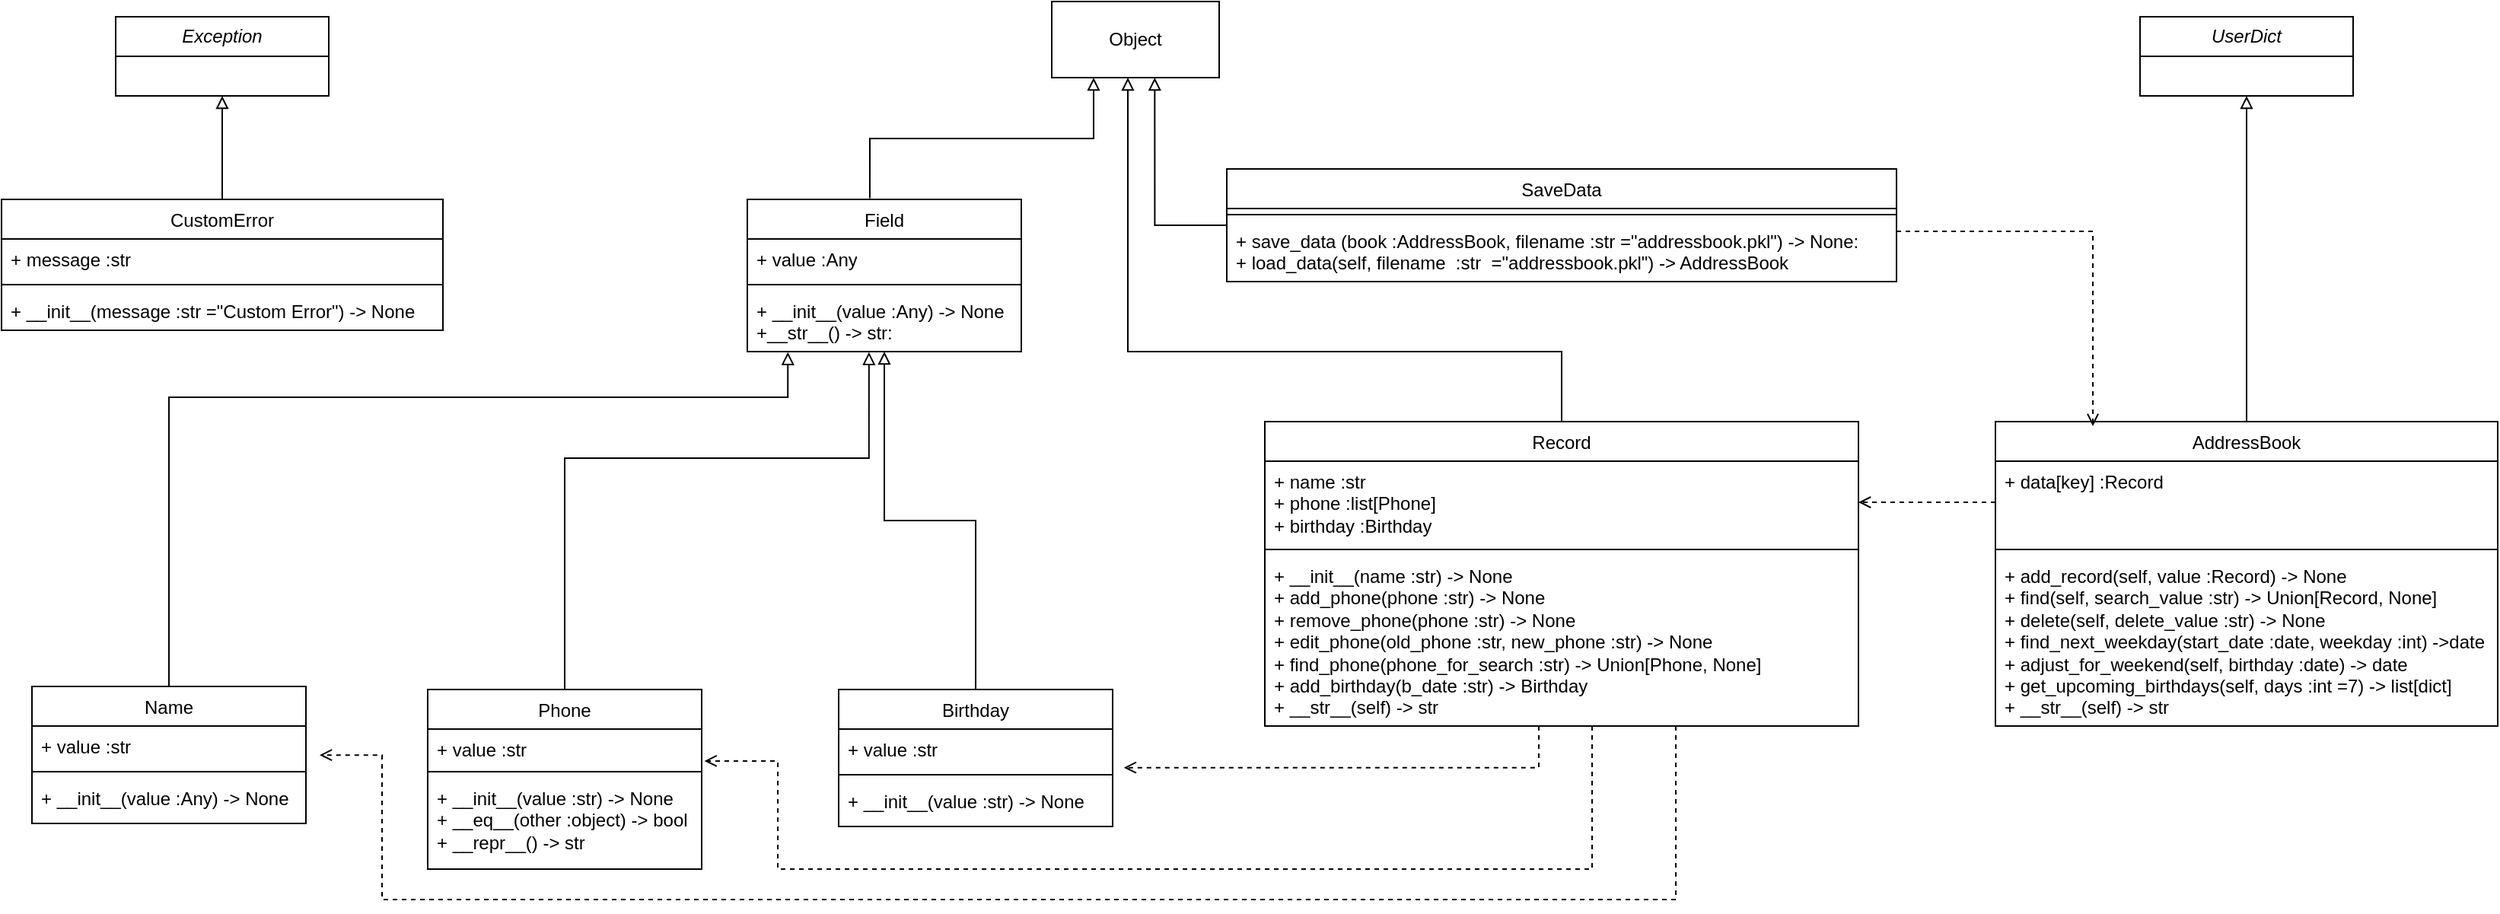 <mxfile version="27.0.9">
  <diagram name="Page-1" id="c4acf3e9-155e-7222-9cf6-157b1a14988f">
    <mxGraphModel dx="1188" dy="701" grid="1" gridSize="10" guides="1" tooltips="1" connect="1" arrows="1" fold="1" page="1" pageScale="1" pageWidth="850" pageHeight="1100" background="none" math="0" shadow="0">
      <root>
        <mxCell id="0" />
        <mxCell id="1" parent="0" />
        <mxCell id="B_11RqxZSUT_l3tRcQEP-41" style="edgeStyle=orthogonalEdgeStyle;rounded=0;orthogonalLoop=1;jettySize=auto;html=1;entryX=0.5;entryY=1;entryDx=0;entryDy=0;endArrow=block;endFill=0;" parent="1" source="B_11RqxZSUT_l3tRcQEP-6" target="B_11RqxZSUT_l3tRcQEP-11" edge="1">
          <mxGeometry relative="1" as="geometry" />
        </mxCell>
        <mxCell id="B_11RqxZSUT_l3tRcQEP-6" value="&lt;span style=&quot;font-weight: 400;&quot;&gt;CustomError&lt;/span&gt;" style="swimlane;fontStyle=1;align=center;verticalAlign=top;childLayout=stackLayout;horizontal=1;startSize=26;horizontalStack=0;resizeParent=1;resizeParentMax=0;resizeLast=0;collapsible=1;marginBottom=0;whiteSpace=wrap;html=1;" parent="1" vertex="1">
          <mxGeometry x="20" y="160" width="290" height="86" as="geometry" />
        </mxCell>
        <mxCell id="B_11RqxZSUT_l3tRcQEP-7" value="+ message :str" style="text;strokeColor=none;fillColor=none;align=left;verticalAlign=top;spacingLeft=4;spacingRight=4;overflow=hidden;rotatable=0;points=[[0,0.5],[1,0.5]];portConstraint=eastwest;whiteSpace=wrap;html=1;" parent="B_11RqxZSUT_l3tRcQEP-6" vertex="1">
          <mxGeometry y="26" width="290" height="26" as="geometry" />
        </mxCell>
        <mxCell id="B_11RqxZSUT_l3tRcQEP-8" value="" style="line;strokeWidth=1;fillColor=none;align=left;verticalAlign=middle;spacingTop=-1;spacingLeft=3;spacingRight=3;rotatable=0;labelPosition=right;points=[];portConstraint=eastwest;strokeColor=inherit;" parent="B_11RqxZSUT_l3tRcQEP-6" vertex="1">
          <mxGeometry y="52" width="290" height="8" as="geometry" />
        </mxCell>
        <mxCell id="B_11RqxZSUT_l3tRcQEP-9" value="+ __init__(message :str =&quot;Custom Error&quot;) -&amp;gt; None" style="text;strokeColor=none;fillColor=none;align=left;verticalAlign=top;spacingLeft=4;spacingRight=4;overflow=hidden;rotatable=0;points=[[0,0.5],[1,0.5]];portConstraint=eastwest;whiteSpace=wrap;html=1;" parent="B_11RqxZSUT_l3tRcQEP-6" vertex="1">
          <mxGeometry y="60" width="290" height="26" as="geometry" />
        </mxCell>
        <mxCell id="B_11RqxZSUT_l3tRcQEP-11" value="&lt;i&gt;Exception&lt;/i&gt;" style="swimlane;fontStyle=0;childLayout=stackLayout;horizontal=1;startSize=26;fillColor=none;horizontalStack=0;resizeParent=1;resizeParentMax=0;resizeLast=0;collapsible=1;marginBottom=0;whiteSpace=wrap;html=1;" parent="1" vertex="1">
          <mxGeometry x="95" y="40" width="140" height="52" as="geometry" />
        </mxCell>
        <mxCell id="B_11RqxZSUT_l3tRcQEP-45" style="edgeStyle=orthogonalEdgeStyle;rounded=0;orthogonalLoop=1;jettySize=auto;html=1;entryX=0.25;entryY=1;entryDx=0;entryDy=0;exitX=0.447;exitY=-0.008;exitDx=0;exitDy=0;exitPerimeter=0;endArrow=block;endFill=0;" parent="1" source="B_11RqxZSUT_l3tRcQEP-16" target="B_11RqxZSUT_l3tRcQEP-42" edge="1">
          <mxGeometry relative="1" as="geometry" />
        </mxCell>
        <mxCell id="B_11RqxZSUT_l3tRcQEP-16" value="&lt;span style=&quot;font-weight: 400;&quot;&gt;Field&lt;/span&gt;" style="swimlane;fontStyle=1;align=center;verticalAlign=top;childLayout=stackLayout;horizontal=1;startSize=26;horizontalStack=0;resizeParent=1;resizeParentMax=0;resizeLast=0;collapsible=1;marginBottom=0;whiteSpace=wrap;html=1;" parent="1" vertex="1">
          <mxGeometry x="510" y="160" width="180" height="100" as="geometry" />
        </mxCell>
        <mxCell id="B_11RqxZSUT_l3tRcQEP-17" value="+ value :Any" style="text;strokeColor=none;fillColor=none;align=left;verticalAlign=top;spacingLeft=4;spacingRight=4;overflow=hidden;rotatable=0;points=[[0,0.5],[1,0.5]];portConstraint=eastwest;whiteSpace=wrap;html=1;" parent="B_11RqxZSUT_l3tRcQEP-16" vertex="1">
          <mxGeometry y="26" width="180" height="26" as="geometry" />
        </mxCell>
        <mxCell id="B_11RqxZSUT_l3tRcQEP-18" value="" style="line;strokeWidth=1;fillColor=none;align=left;verticalAlign=middle;spacingTop=-1;spacingLeft=3;spacingRight=3;rotatable=0;labelPosition=right;points=[];portConstraint=eastwest;strokeColor=inherit;" parent="B_11RqxZSUT_l3tRcQEP-16" vertex="1">
          <mxGeometry y="52" width="180" height="8" as="geometry" />
        </mxCell>
        <mxCell id="B_11RqxZSUT_l3tRcQEP-19" value="+ __init__(value :Any) -&amp;gt; None&lt;br&gt;&lt;div&gt;&lt;span style=&quot;background-color: transparent; color: light-dark(rgb(0, 0, 0), rgb(255, 255, 255));&quot;&gt;+&lt;/span&gt;__str__() -&amp;gt; str:&lt;/div&gt;" style="text;strokeColor=none;fillColor=none;align=left;verticalAlign=top;spacingLeft=4;spacingRight=4;overflow=hidden;rotatable=0;points=[[0,0.5],[1,0.5]];portConstraint=eastwest;whiteSpace=wrap;html=1;" parent="B_11RqxZSUT_l3tRcQEP-16" vertex="1">
          <mxGeometry y="60" width="180" height="40" as="geometry" />
        </mxCell>
        <mxCell id="B_11RqxZSUT_l3tRcQEP-21" value="&lt;span style=&quot;font-weight: 400;&quot;&gt;Name&lt;/span&gt;" style="swimlane;fontStyle=1;align=center;verticalAlign=top;childLayout=stackLayout;horizontal=1;startSize=26;horizontalStack=0;resizeParent=1;resizeParentMax=0;resizeLast=0;collapsible=1;marginBottom=0;whiteSpace=wrap;html=1;" parent="1" vertex="1">
          <mxGeometry x="40" y="480" width="180" height="90" as="geometry">
            <mxRectangle x="30" y="460" width="70" height="30" as="alternateBounds" />
          </mxGeometry>
        </mxCell>
        <mxCell id="B_11RqxZSUT_l3tRcQEP-22" value="+ value :str" style="text;strokeColor=none;fillColor=none;align=left;verticalAlign=top;spacingLeft=4;spacingRight=4;overflow=hidden;rotatable=0;points=[[0,0.5],[1,0.5]];portConstraint=eastwest;whiteSpace=wrap;html=1;" parent="B_11RqxZSUT_l3tRcQEP-21" vertex="1">
          <mxGeometry y="26" width="180" height="26" as="geometry" />
        </mxCell>
        <mxCell id="B_11RqxZSUT_l3tRcQEP-23" value="" style="line;strokeWidth=1;fillColor=none;align=left;verticalAlign=middle;spacingTop=-1;spacingLeft=3;spacingRight=3;rotatable=0;labelPosition=right;points=[];portConstraint=eastwest;strokeColor=inherit;" parent="B_11RqxZSUT_l3tRcQEP-21" vertex="1">
          <mxGeometry y="52" width="180" height="8" as="geometry" />
        </mxCell>
        <mxCell id="B_11RqxZSUT_l3tRcQEP-24" value="+ __init__(value :Any) -&amp;gt; None" style="text;strokeColor=none;fillColor=none;align=left;verticalAlign=top;spacingLeft=4;spacingRight=4;overflow=hidden;rotatable=0;points=[[0,0.5],[1,0.5]];portConstraint=eastwest;whiteSpace=wrap;html=1;" parent="B_11RqxZSUT_l3tRcQEP-21" vertex="1">
          <mxGeometry y="60" width="180" height="30" as="geometry" />
        </mxCell>
        <mxCell id="B_11RqxZSUT_l3tRcQEP-25" style="edgeStyle=orthogonalEdgeStyle;rounded=0;orthogonalLoop=1;jettySize=auto;html=1;exitX=0.5;exitY=0;exitDx=0;exitDy=0;entryX=0.148;entryY=1.008;entryDx=0;entryDy=0;entryPerimeter=0;endArrow=block;endFill=0;" parent="1" source="B_11RqxZSUT_l3tRcQEP-21" target="B_11RqxZSUT_l3tRcQEP-19" edge="1">
          <mxGeometry relative="1" as="geometry">
            <Array as="points">
              <mxPoint x="130" y="290" />
              <mxPoint x="537" y="290" />
            </Array>
          </mxGeometry>
        </mxCell>
        <mxCell id="B_11RqxZSUT_l3tRcQEP-26" value="&lt;span style=&quot;font-weight: 400;&quot;&gt;Phone&lt;/span&gt;" style="swimlane;fontStyle=1;align=center;verticalAlign=top;childLayout=stackLayout;horizontal=1;startSize=26;horizontalStack=0;resizeParent=1;resizeParentMax=0;resizeLast=0;collapsible=1;marginBottom=0;whiteSpace=wrap;html=1;" parent="1" vertex="1">
          <mxGeometry x="300" y="482" width="180" height="118" as="geometry">
            <mxRectangle x="180" y="460" width="80" height="30" as="alternateBounds" />
          </mxGeometry>
        </mxCell>
        <mxCell id="B_11RqxZSUT_l3tRcQEP-27" value="+ value :str" style="text;strokeColor=none;fillColor=none;align=left;verticalAlign=top;spacingLeft=4;spacingRight=4;overflow=hidden;rotatable=0;points=[[0,0.5],[1,0.5]];portConstraint=eastwest;whiteSpace=wrap;html=1;" parent="B_11RqxZSUT_l3tRcQEP-26" vertex="1">
          <mxGeometry y="26" width="180" height="24" as="geometry" />
        </mxCell>
        <mxCell id="B_11RqxZSUT_l3tRcQEP-28" value="" style="line;strokeWidth=1;fillColor=none;align=left;verticalAlign=middle;spacingTop=-1;spacingLeft=3;spacingRight=3;rotatable=0;labelPosition=right;points=[];portConstraint=eastwest;strokeColor=inherit;" parent="B_11RqxZSUT_l3tRcQEP-26" vertex="1">
          <mxGeometry y="50" width="180" height="8" as="geometry" />
        </mxCell>
        <mxCell id="B_11RqxZSUT_l3tRcQEP-29" value="+ __init__(value :str) -&amp;gt; None&lt;div&gt;+ __eq__(other :object) -&amp;gt; bool&lt;/div&gt;&lt;div&gt;+ __repr__() -&amp;gt; str&lt;/div&gt;" style="text;strokeColor=none;fillColor=none;align=left;verticalAlign=top;spacingLeft=4;spacingRight=4;overflow=hidden;rotatable=0;points=[[0,0.5],[1,0.5]];portConstraint=eastwest;whiteSpace=wrap;html=1;" parent="B_11RqxZSUT_l3tRcQEP-26" vertex="1">
          <mxGeometry y="58" width="180" height="60" as="geometry" />
        </mxCell>
        <mxCell id="B_11RqxZSUT_l3tRcQEP-30" style="edgeStyle=orthogonalEdgeStyle;rounded=0;orthogonalLoop=1;jettySize=auto;html=1;entryX=0.444;entryY=1.008;entryDx=0;entryDy=0;entryPerimeter=0;endArrow=block;endFill=0;" parent="1" source="B_11RqxZSUT_l3tRcQEP-26" target="B_11RqxZSUT_l3tRcQEP-19" edge="1">
          <mxGeometry relative="1" as="geometry">
            <mxPoint x="190" y="360" as="targetPoint" />
            <Array as="points">
              <mxPoint x="390" y="330" />
              <mxPoint x="590" y="330" />
            </Array>
          </mxGeometry>
        </mxCell>
        <mxCell id="B_11RqxZSUT_l3tRcQEP-31" value="&lt;span style=&quot;font-weight: 400;&quot;&gt;Birthday&lt;/span&gt;" style="swimlane;fontStyle=1;align=center;verticalAlign=top;childLayout=stackLayout;horizontal=1;startSize=26;horizontalStack=0;resizeParent=1;resizeParentMax=0;resizeLast=0;collapsible=1;marginBottom=0;whiteSpace=wrap;html=1;" parent="1" vertex="1">
          <mxGeometry x="570" y="482" width="180" height="90" as="geometry" />
        </mxCell>
        <mxCell id="B_11RqxZSUT_l3tRcQEP-32" value="+ value :str" style="text;strokeColor=none;fillColor=none;align=left;verticalAlign=top;spacingLeft=4;spacingRight=4;overflow=hidden;rotatable=0;points=[[0,0.5],[1,0.5]];portConstraint=eastwest;whiteSpace=wrap;html=1;" parent="B_11RqxZSUT_l3tRcQEP-31" vertex="1">
          <mxGeometry y="26" width="180" height="26" as="geometry" />
        </mxCell>
        <mxCell id="B_11RqxZSUT_l3tRcQEP-33" value="" style="line;strokeWidth=1;fillColor=none;align=left;verticalAlign=middle;spacingTop=-1;spacingLeft=3;spacingRight=3;rotatable=0;labelPosition=right;points=[];portConstraint=eastwest;strokeColor=inherit;" parent="B_11RqxZSUT_l3tRcQEP-31" vertex="1">
          <mxGeometry y="52" width="180" height="8" as="geometry" />
        </mxCell>
        <mxCell id="B_11RqxZSUT_l3tRcQEP-34" value="+ __init__(value :str) -&amp;gt; None" style="text;strokeColor=none;fillColor=none;align=left;verticalAlign=top;spacingLeft=4;spacingRight=4;overflow=hidden;rotatable=0;points=[[0,0.5],[1,0.5]];portConstraint=eastwest;whiteSpace=wrap;html=1;" parent="B_11RqxZSUT_l3tRcQEP-31" vertex="1">
          <mxGeometry y="60" width="180" height="30" as="geometry" />
        </mxCell>
        <mxCell id="B_11RqxZSUT_l3tRcQEP-36" style="edgeStyle=orthogonalEdgeStyle;rounded=0;orthogonalLoop=1;jettySize=auto;html=1;entryX=0.5;entryY=1;entryDx=0;entryDy=0;entryPerimeter=0;endArrow=block;endFill=0;" parent="1" source="B_11RqxZSUT_l3tRcQEP-31" target="B_11RqxZSUT_l3tRcQEP-19" edge="1">
          <mxGeometry relative="1" as="geometry">
            <mxPoint x="150" y="360" as="targetPoint" />
          </mxGeometry>
        </mxCell>
        <mxCell id="B_11RqxZSUT_l3tRcQEP-37" value="&lt;span style=&quot;font-weight: 400;&quot;&gt;Record&lt;/span&gt;" style="swimlane;fontStyle=1;align=center;verticalAlign=top;childLayout=stackLayout;horizontal=1;startSize=26;horizontalStack=0;resizeParent=1;resizeParentMax=0;resizeLast=0;collapsible=1;marginBottom=0;whiteSpace=wrap;html=1;" parent="1" vertex="1">
          <mxGeometry x="850" y="306" width="390" height="200" as="geometry" />
        </mxCell>
        <mxCell id="B_11RqxZSUT_l3tRcQEP-38" value="+ name :str&lt;div&gt;+&amp;nbsp;phone :list[Phone]&lt;/div&gt;&lt;div&gt;+&amp;nbsp;&lt;span style=&quot;background-color: transparent;&quot;&gt;birthday :&lt;/span&gt;&lt;span style=&quot;background-color: transparent;&quot;&gt;Birthday&lt;/span&gt;&lt;br&gt;&lt;/div&gt;" style="text;strokeColor=none;fillColor=none;align=left;verticalAlign=top;spacingLeft=4;spacingRight=4;overflow=hidden;rotatable=0;points=[[0,0.5],[1,0.5]];portConstraint=eastwest;whiteSpace=wrap;html=1;" parent="B_11RqxZSUT_l3tRcQEP-37" vertex="1">
          <mxGeometry y="26" width="390" height="54" as="geometry" />
        </mxCell>
        <mxCell id="B_11RqxZSUT_l3tRcQEP-39" value="" style="line;strokeWidth=1;fillColor=none;align=left;verticalAlign=middle;spacingTop=-1;spacingLeft=3;spacingRight=3;rotatable=0;labelPosition=right;points=[];portConstraint=eastwest;strokeColor=inherit;" parent="B_11RqxZSUT_l3tRcQEP-37" vertex="1">
          <mxGeometry y="80" width="390" height="8" as="geometry" />
        </mxCell>
        <mxCell id="B_11RqxZSUT_l3tRcQEP-40" value="+ __init__(name :str) -&amp;gt; None&lt;div&gt;+&amp;nbsp;add_phone(phone :str) -&amp;gt; None&lt;/div&gt;&lt;div&gt;+&amp;nbsp;remove_phone(phone :str) -&amp;gt; None&lt;/div&gt;&lt;div&gt;+&amp;nbsp;edit_phone(old_phone :str, new_phone :str) -&amp;gt; None&lt;/div&gt;&lt;div&gt;+&amp;nbsp;find_phone(phone_for_search :str) -&amp;gt; Union[Phone, None]&lt;/div&gt;&lt;div&gt;+&amp;nbsp;add_birthday(b_date :str) -&amp;gt; Birthday&lt;/div&gt;&lt;div&gt;+&amp;nbsp;__str__(self) -&amp;gt; str&lt;/div&gt;" style="text;strokeColor=none;fillColor=none;align=left;verticalAlign=top;spacingLeft=4;spacingRight=4;overflow=hidden;rotatable=0;points=[[0,0.5],[1,0.5]];portConstraint=eastwest;whiteSpace=wrap;html=1;" parent="B_11RqxZSUT_l3tRcQEP-37" vertex="1">
          <mxGeometry y="88" width="390" height="112" as="geometry" />
        </mxCell>
        <mxCell id="B_11RqxZSUT_l3tRcQEP-42" value="Object" style="html=1;whiteSpace=wrap;" parent="1" vertex="1">
          <mxGeometry x="710" y="30" width="110" height="50" as="geometry" />
        </mxCell>
        <mxCell id="B_11RqxZSUT_l3tRcQEP-43" style="edgeStyle=orthogonalEdgeStyle;rounded=0;orthogonalLoop=1;jettySize=auto;html=1;endArrow=block;endFill=0;" parent="1" source="B_11RqxZSUT_l3tRcQEP-37" edge="1">
          <mxGeometry relative="1" as="geometry">
            <mxPoint x="760" y="80" as="targetPoint" />
            <Array as="points">
              <mxPoint x="1045" y="260" />
              <mxPoint x="760" y="260" />
            </Array>
          </mxGeometry>
        </mxCell>
        <mxCell id="B_11RqxZSUT_l3tRcQEP-46" value="&lt;i&gt;UserDict&lt;/i&gt;" style="swimlane;fontStyle=0;childLayout=stackLayout;horizontal=1;startSize=26;fillColor=none;horizontalStack=0;resizeParent=1;resizeParentMax=0;resizeLast=0;collapsible=1;marginBottom=0;whiteSpace=wrap;html=1;" parent="1" vertex="1">
          <mxGeometry x="1425" y="40" width="140" height="52" as="geometry" />
        </mxCell>
        <mxCell id="B_11RqxZSUT_l3tRcQEP-51" style="edgeStyle=orthogonalEdgeStyle;rounded=0;orthogonalLoop=1;jettySize=auto;html=1;entryX=0.5;entryY=1;entryDx=0;entryDy=0;endArrow=block;endFill=0;" parent="1" source="B_11RqxZSUT_l3tRcQEP-47" target="B_11RqxZSUT_l3tRcQEP-46" edge="1">
          <mxGeometry relative="1" as="geometry" />
        </mxCell>
        <mxCell id="B_11RqxZSUT_l3tRcQEP-47" value="&lt;span style=&quot;font-weight: 400;&quot;&gt;AddressBook&lt;/span&gt;" style="swimlane;fontStyle=1;align=center;verticalAlign=top;childLayout=stackLayout;horizontal=1;startSize=26;horizontalStack=0;resizeParent=1;resizeParentMax=0;resizeLast=0;collapsible=1;marginBottom=0;whiteSpace=wrap;html=1;" parent="1" vertex="1">
          <mxGeometry x="1330" y="306" width="330" height="200" as="geometry" />
        </mxCell>
        <mxCell id="B_11RqxZSUT_l3tRcQEP-48" value="+ data[key] :Record" style="text;strokeColor=none;fillColor=none;align=left;verticalAlign=top;spacingLeft=4;spacingRight=4;overflow=hidden;rotatable=0;points=[[0,0.5],[1,0.5]];portConstraint=eastwest;whiteSpace=wrap;html=1;" parent="B_11RqxZSUT_l3tRcQEP-47" vertex="1">
          <mxGeometry y="26" width="330" height="54" as="geometry" />
        </mxCell>
        <mxCell id="B_11RqxZSUT_l3tRcQEP-49" value="" style="line;strokeWidth=1;fillColor=none;align=left;verticalAlign=middle;spacingTop=-1;spacingLeft=3;spacingRight=3;rotatable=0;labelPosition=right;points=[];portConstraint=eastwest;strokeColor=inherit;" parent="B_11RqxZSUT_l3tRcQEP-47" vertex="1">
          <mxGeometry y="80" width="330" height="8" as="geometry" />
        </mxCell>
        <mxCell id="B_11RqxZSUT_l3tRcQEP-50" value="+ add_record(self, value :Record) -&amp;gt; None&lt;div&gt;+&amp;nbsp;find(self, search_value :str) -&amp;gt; Union[Record, None]&lt;/div&gt;&lt;div&gt;+&amp;nbsp;delete(self, delete_value :str) -&amp;gt; None&lt;/div&gt;&lt;div&gt;+&amp;nbsp;find_next_weekday(start_date :date, weekday :int) -&amp;gt;date&lt;/div&gt;&lt;div&gt;+&amp;nbsp;adjust_for_weekend(self, birthday :date) -&amp;gt; date&lt;/div&gt;&lt;div&gt;+&amp;nbsp;get_upcoming_birthdays(self, days :int =7) -&amp;gt; list[dict]&lt;/div&gt;&lt;div&gt;+&amp;nbsp;__str__(self) -&amp;gt; str&lt;/div&gt;" style="text;strokeColor=none;fillColor=none;align=left;verticalAlign=top;spacingLeft=4;spacingRight=4;overflow=hidden;rotatable=0;points=[[0,0.5],[1,0.5]];portConstraint=eastwest;whiteSpace=wrap;html=1;" parent="B_11RqxZSUT_l3tRcQEP-47" vertex="1">
          <mxGeometry y="88" width="330" height="112" as="geometry" />
        </mxCell>
        <mxCell id="B_11RqxZSUT_l3tRcQEP-54" style="edgeStyle=orthogonalEdgeStyle;rounded=0;orthogonalLoop=1;jettySize=auto;html=1;entryX=1;entryY=0.5;entryDx=0;entryDy=0;dashed=1;endArrow=open;endFill=0;" parent="1" source="B_11RqxZSUT_l3tRcQEP-48" target="B_11RqxZSUT_l3tRcQEP-38" edge="1">
          <mxGeometry relative="1" as="geometry" />
        </mxCell>
        <mxCell id="B_11RqxZSUT_l3tRcQEP-56" style="edgeStyle=orthogonalEdgeStyle;rounded=0;orthogonalLoop=1;jettySize=auto;html=1;entryX=1.01;entryY=0.874;entryDx=0;entryDy=0;entryPerimeter=0;dashed=1;endArrow=open;endFill=0;" parent="1" source="B_11RqxZSUT_l3tRcQEP-40" target="B_11RqxZSUT_l3tRcQEP-27" edge="1">
          <mxGeometry relative="1" as="geometry">
            <Array as="points">
              <mxPoint x="1065" y="600" />
              <mxPoint x="530" y="600" />
              <mxPoint x="530" y="529" />
            </Array>
          </mxGeometry>
        </mxCell>
        <mxCell id="B_11RqxZSUT_l3tRcQEP-58" style="edgeStyle=orthogonalEdgeStyle;rounded=0;orthogonalLoop=1;jettySize=auto;html=1;entryX=1.041;entryY=-0.288;entryDx=0;entryDy=0;entryPerimeter=0;dashed=1;endArrow=open;endFill=0;" parent="1" source="B_11RqxZSUT_l3tRcQEP-40" target="B_11RqxZSUT_l3tRcQEP-34" edge="1">
          <mxGeometry relative="1" as="geometry">
            <Array as="points">
              <mxPoint x="1030" y="533" />
            </Array>
          </mxGeometry>
        </mxCell>
        <mxCell id="B_11RqxZSUT_l3tRcQEP-59" style="edgeStyle=orthogonalEdgeStyle;rounded=0;orthogonalLoop=1;jettySize=auto;html=1;entryX=1.05;entryY=0.735;entryDx=0;entryDy=0;entryPerimeter=0;dashed=1;endArrow=open;endFill=0;" parent="1" source="B_11RqxZSUT_l3tRcQEP-40" target="B_11RqxZSUT_l3tRcQEP-22" edge="1">
          <mxGeometry relative="1" as="geometry">
            <Array as="points">
              <mxPoint x="1120" y="620" />
              <mxPoint x="270" y="620" />
              <mxPoint x="270" y="525" />
            </Array>
          </mxGeometry>
        </mxCell>
        <mxCell id="8jXiwqd6pJ8h18k5soV4-1" value="&lt;span style=&quot;font-weight: 400;&quot;&gt;SaveData&lt;/span&gt;" style="swimlane;fontStyle=1;align=center;verticalAlign=top;childLayout=stackLayout;horizontal=1;startSize=26;horizontalStack=0;resizeParent=1;resizeParentMax=0;resizeLast=0;collapsible=1;marginBottom=0;whiteSpace=wrap;html=1;" vertex="1" parent="1">
          <mxGeometry x="825" y="140" width="440" height="74" as="geometry" />
        </mxCell>
        <mxCell id="8jXiwqd6pJ8h18k5soV4-3" value="" style="line;strokeWidth=1;fillColor=none;align=left;verticalAlign=middle;spacingTop=-1;spacingLeft=3;spacingRight=3;rotatable=0;labelPosition=right;points=[];portConstraint=eastwest;strokeColor=inherit;" vertex="1" parent="8jXiwqd6pJ8h18k5soV4-1">
          <mxGeometry y="26" width="440" height="8" as="geometry" />
        </mxCell>
        <mxCell id="8jXiwqd6pJ8h18k5soV4-4" value="+ save_data (book :AddressBook, filename :str =&quot;addressbook.pkl&quot;) -&amp;gt; None:&lt;br&gt;&lt;div&gt;&lt;span style=&quot;background-color: transparent; color: light-dark(rgb(0, 0, 0), rgb(255, 255, 255));&quot;&gt;+&amp;nbsp;&lt;/span&gt;load_data(self, filename&amp;nbsp; :str&amp;nbsp; =&quot;addressbook.pkl&quot;) -&amp;gt; AddressBook&lt;/div&gt;" style="text;strokeColor=none;fillColor=none;align=left;verticalAlign=top;spacingLeft=4;spacingRight=4;overflow=hidden;rotatable=0;points=[[0,0.5],[1,0.5]];portConstraint=eastwest;whiteSpace=wrap;html=1;" vertex="1" parent="8jXiwqd6pJ8h18k5soV4-1">
          <mxGeometry y="34" width="440" height="40" as="geometry" />
        </mxCell>
        <mxCell id="8jXiwqd6pJ8h18k5soV4-5" style="edgeStyle=orthogonalEdgeStyle;rounded=0;orthogonalLoop=1;jettySize=auto;html=1;entryX=0.615;entryY=1;entryDx=0;entryDy=0;entryPerimeter=0;endArrow=block;endFill=0;" edge="1" parent="1" source="8jXiwqd6pJ8h18k5soV4-1" target="B_11RqxZSUT_l3tRcQEP-42">
          <mxGeometry relative="1" as="geometry" />
        </mxCell>
        <mxCell id="8jXiwqd6pJ8h18k5soV4-6" style="edgeStyle=orthogonalEdgeStyle;rounded=0;orthogonalLoop=1;jettySize=auto;html=1;entryX=0.194;entryY=0.015;entryDx=0;entryDy=0;entryPerimeter=0;endArrow=open;endFill=0;dashed=1;" edge="1" parent="1" source="8jXiwqd6pJ8h18k5soV4-4" target="B_11RqxZSUT_l3tRcQEP-47">
          <mxGeometry relative="1" as="geometry">
            <Array as="points">
              <mxPoint x="1394" y="181" />
            </Array>
          </mxGeometry>
        </mxCell>
      </root>
    </mxGraphModel>
  </diagram>
</mxfile>
